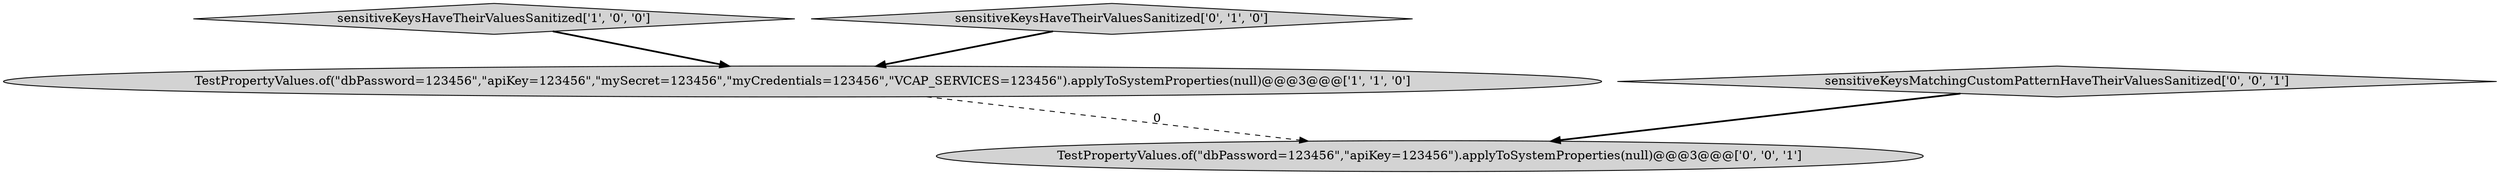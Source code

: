 digraph {
0 [style = filled, label = "sensitiveKeysHaveTheirValuesSanitized['1', '0', '0']", fillcolor = lightgray, shape = diamond image = "AAA0AAABBB1BBB"];
2 [style = filled, label = "sensitiveKeysHaveTheirValuesSanitized['0', '1', '0']", fillcolor = lightgray, shape = diamond image = "AAA0AAABBB2BBB"];
1 [style = filled, label = "TestPropertyValues.of(\"dbPassword=123456\",\"apiKey=123456\",\"mySecret=123456\",\"myCredentials=123456\",\"VCAP_SERVICES=123456\").applyToSystemProperties(null)@@@3@@@['1', '1', '0']", fillcolor = lightgray, shape = ellipse image = "AAA0AAABBB1BBB"];
3 [style = filled, label = "TestPropertyValues.of(\"dbPassword=123456\",\"apiKey=123456\").applyToSystemProperties(null)@@@3@@@['0', '0', '1']", fillcolor = lightgray, shape = ellipse image = "AAA0AAABBB3BBB"];
4 [style = filled, label = "sensitiveKeysMatchingCustomPatternHaveTheirValuesSanitized['0', '0', '1']", fillcolor = lightgray, shape = diamond image = "AAA0AAABBB3BBB"];
1->3 [style = dashed, label="0"];
4->3 [style = bold, label=""];
0->1 [style = bold, label=""];
2->1 [style = bold, label=""];
}
